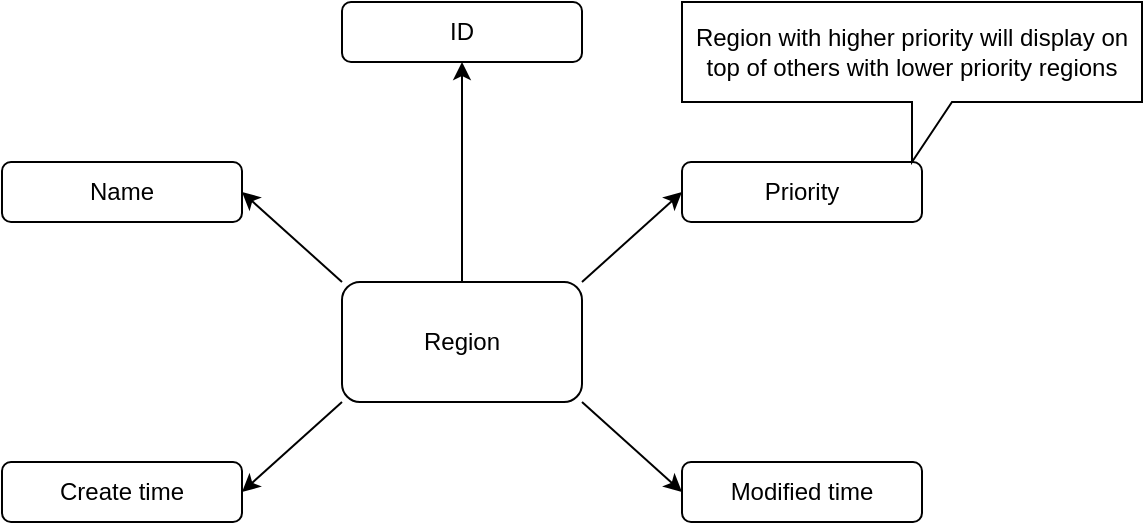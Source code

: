 <mxfile version="21.7.4" type="github" pages="2">
  <diagram name="Region" id="vNLR2h-MChZhfmQoO51h">
    <mxGraphModel dx="894" dy="646" grid="1" gridSize="10" guides="1" tooltips="1" connect="1" arrows="1" fold="1" page="1" pageScale="1" pageWidth="827" pageHeight="1169" math="0" shadow="0">
      <root>
        <mxCell id="0" />
        <mxCell id="1" parent="0" />
        <mxCell id="CDVCcEAZIPa7IayibYz9-1" value="Region" style="rounded=1;whiteSpace=wrap;html=1;" parent="1" vertex="1">
          <mxGeometry x="350" y="330" width="120" height="60" as="geometry" />
        </mxCell>
        <mxCell id="CDVCcEAZIPa7IayibYz9-2" value="ID" style="rounded=1;whiteSpace=wrap;html=1;" parent="1" vertex="1">
          <mxGeometry x="350" y="190" width="120" height="30" as="geometry" />
        </mxCell>
        <mxCell id="CDVCcEAZIPa7IayibYz9-3" value="Modified time" style="rounded=1;whiteSpace=wrap;html=1;" parent="1" vertex="1">
          <mxGeometry x="520" y="420" width="120" height="30" as="geometry" />
        </mxCell>
        <mxCell id="CDVCcEAZIPa7IayibYz9-4" value="Create time" style="rounded=1;whiteSpace=wrap;html=1;" parent="1" vertex="1">
          <mxGeometry x="180" y="420" width="120" height="30" as="geometry" />
        </mxCell>
        <mxCell id="CDVCcEAZIPa7IayibYz9-5" value="Priority" style="rounded=1;whiteSpace=wrap;html=1;" parent="1" vertex="1">
          <mxGeometry x="520" y="270" width="120" height="30" as="geometry" />
        </mxCell>
        <mxCell id="CDVCcEAZIPa7IayibYz9-6" value="Name" style="rounded=1;whiteSpace=wrap;html=1;" parent="1" vertex="1">
          <mxGeometry x="180" y="270" width="120" height="30" as="geometry" />
        </mxCell>
        <mxCell id="CDVCcEAZIPa7IayibYz9-7" value="" style="endArrow=classic;html=1;rounded=0;exitX=1;exitY=0;exitDx=0;exitDy=0;entryX=0;entryY=0.5;entryDx=0;entryDy=0;" parent="1" source="CDVCcEAZIPa7IayibYz9-1" target="CDVCcEAZIPa7IayibYz9-5" edge="1">
          <mxGeometry width="50" height="50" relative="1" as="geometry">
            <mxPoint x="390" y="360" as="sourcePoint" />
            <mxPoint x="440" y="310" as="targetPoint" />
          </mxGeometry>
        </mxCell>
        <mxCell id="CDVCcEAZIPa7IayibYz9-8" value="" style="endArrow=classic;html=1;rounded=0;exitX=1;exitY=1;exitDx=0;exitDy=0;entryX=0;entryY=0.5;entryDx=0;entryDy=0;" parent="1" source="CDVCcEAZIPa7IayibYz9-1" target="CDVCcEAZIPa7IayibYz9-3" edge="1">
          <mxGeometry width="50" height="50" relative="1" as="geometry">
            <mxPoint x="480" y="340" as="sourcePoint" />
            <mxPoint x="530" y="295" as="targetPoint" />
          </mxGeometry>
        </mxCell>
        <mxCell id="CDVCcEAZIPa7IayibYz9-9" value="" style="endArrow=classic;html=1;rounded=0;exitX=0;exitY=1;exitDx=0;exitDy=0;entryX=1;entryY=0.5;entryDx=0;entryDy=0;" parent="1" source="CDVCcEAZIPa7IayibYz9-1" target="CDVCcEAZIPa7IayibYz9-4" edge="1">
          <mxGeometry width="50" height="50" relative="1" as="geometry">
            <mxPoint x="480" y="400" as="sourcePoint" />
            <mxPoint x="530" y="445" as="targetPoint" />
          </mxGeometry>
        </mxCell>
        <mxCell id="CDVCcEAZIPa7IayibYz9-10" value="" style="endArrow=classic;html=1;rounded=0;exitX=0;exitY=0;exitDx=0;exitDy=0;entryX=1;entryY=0.5;entryDx=0;entryDy=0;" parent="1" source="CDVCcEAZIPa7IayibYz9-1" target="CDVCcEAZIPa7IayibYz9-6" edge="1">
          <mxGeometry width="50" height="50" relative="1" as="geometry">
            <mxPoint x="490" y="410" as="sourcePoint" />
            <mxPoint x="540" y="455" as="targetPoint" />
          </mxGeometry>
        </mxCell>
        <mxCell id="CDVCcEAZIPa7IayibYz9-11" value="" style="endArrow=classic;html=1;rounded=0;exitX=0.5;exitY=0;exitDx=0;exitDy=0;entryX=0.5;entryY=1;entryDx=0;entryDy=0;" parent="1" source="CDVCcEAZIPa7IayibYz9-1" target="CDVCcEAZIPa7IayibYz9-2" edge="1">
          <mxGeometry width="50" height="50" relative="1" as="geometry">
            <mxPoint x="500" y="420" as="sourcePoint" />
            <mxPoint x="550" y="465" as="targetPoint" />
          </mxGeometry>
        </mxCell>
        <mxCell id="CDVCcEAZIPa7IayibYz9-14" value="Region with higher priority will display on top of others with lower priority regions" style="shape=callout;whiteSpace=wrap;html=1;perimeter=calloutPerimeter;" parent="1" vertex="1">
          <mxGeometry x="520" y="190" width="230" height="80" as="geometry" />
        </mxCell>
      </root>
    </mxGraphModel>
  </diagram>
  <diagram id="BpjDRaMRgq7CTfK5Hs6q" name="Person Info">
    <mxGraphModel dx="894" dy="646" grid="1" gridSize="10" guides="1" tooltips="1" connect="1" arrows="1" fold="1" page="1" pageScale="1" pageWidth="827" pageHeight="1169" math="0" shadow="0">
      <root>
        <mxCell id="0" />
        <mxCell id="1" parent="0" />
        <mxCell id="FrPNQOMXo_gO14oJpB34-1" value="Person Info" style="rounded=1;whiteSpace=wrap;html=1;" vertex="1" parent="1">
          <mxGeometry x="310" y="270" width="120" height="60" as="geometry" />
        </mxCell>
        <mxCell id="FrPNQOMXo_gO14oJpB34-2" value="ID" style="rounded=1;whiteSpace=wrap;html=1;" vertex="1" parent="1">
          <mxGeometry x="310" y="130" width="120" height="30" as="geometry" />
        </mxCell>
        <mxCell id="FrPNQOMXo_gO14oJpB34-3" value="Modified time" style="rounded=1;whiteSpace=wrap;html=1;" vertex="1" parent="1">
          <mxGeometry x="460" y="370" width="120" height="30" as="geometry" />
        </mxCell>
        <mxCell id="FrPNQOMXo_gO14oJpB34-4" value="Create time" style="rounded=1;whiteSpace=wrap;html=1;" vertex="1" parent="1">
          <mxGeometry x="160" y="370" width="120" height="30" as="geometry" />
        </mxCell>
        <mxCell id="FrPNQOMXo_gO14oJpB34-5" value="Name" style="rounded=1;whiteSpace=wrap;html=1;" vertex="1" parent="1">
          <mxGeometry x="460" y="190" width="120" height="30" as="geometry" />
        </mxCell>
        <mxCell id="FrPNQOMXo_gO14oJpB34-6" value="Gender" style="rounded=1;whiteSpace=wrap;html=1;" vertex="1" parent="1">
          <mxGeometry x="190" y="250" width="90" height="30" as="geometry" />
        </mxCell>
        <mxCell id="FrPNQOMXo_gO14oJpB34-7" value="" style="endArrow=classic;html=1;rounded=0;exitX=1;exitY=0;exitDx=0;exitDy=0;entryX=0;entryY=0.5;entryDx=0;entryDy=0;" edge="1" parent="1" source="FrPNQOMXo_gO14oJpB34-1" target="FrPNQOMXo_gO14oJpB34-5">
          <mxGeometry width="50" height="50" relative="1" as="geometry">
            <mxPoint x="350" y="300" as="sourcePoint" />
            <mxPoint x="400" y="250" as="targetPoint" />
          </mxGeometry>
        </mxCell>
        <mxCell id="FrPNQOMXo_gO14oJpB34-8" value="" style="endArrow=classic;html=1;rounded=0;exitX=1;exitY=1;exitDx=0;exitDy=0;entryX=0;entryY=0.5;entryDx=0;entryDy=0;" edge="1" parent="1" source="FrPNQOMXo_gO14oJpB34-1" target="FrPNQOMXo_gO14oJpB34-3">
          <mxGeometry width="50" height="50" relative="1" as="geometry">
            <mxPoint x="440" y="280" as="sourcePoint" />
            <mxPoint x="490" y="235" as="targetPoint" />
          </mxGeometry>
        </mxCell>
        <mxCell id="FrPNQOMXo_gO14oJpB34-9" value="" style="endArrow=classic;html=1;rounded=0;exitX=0;exitY=1;exitDx=0;exitDy=0;entryX=1;entryY=0.5;entryDx=0;entryDy=0;" edge="1" parent="1" source="FrPNQOMXo_gO14oJpB34-1" target="FrPNQOMXo_gO14oJpB34-4">
          <mxGeometry width="50" height="50" relative="1" as="geometry">
            <mxPoint x="440" y="340" as="sourcePoint" />
            <mxPoint x="490" y="385" as="targetPoint" />
          </mxGeometry>
        </mxCell>
        <mxCell id="FrPNQOMXo_gO14oJpB34-10" value="" style="endArrow=classic;html=1;rounded=0;exitX=0;exitY=0.25;exitDx=0;exitDy=0;entryX=1;entryY=0.5;entryDx=0;entryDy=0;" edge="1" parent="1" source="FrPNQOMXo_gO14oJpB34-1" target="FrPNQOMXo_gO14oJpB34-6">
          <mxGeometry width="50" height="50" relative="1" as="geometry">
            <mxPoint x="450" y="350" as="sourcePoint" />
            <mxPoint x="500" y="395" as="targetPoint" />
          </mxGeometry>
        </mxCell>
        <mxCell id="FrPNQOMXo_gO14oJpB34-11" value="" style="endArrow=classic;html=1;rounded=0;exitX=0.5;exitY=0;exitDx=0;exitDy=0;entryX=0.5;entryY=1;entryDx=0;entryDy=0;" edge="1" parent="1" source="FrPNQOMXo_gO14oJpB34-1" target="FrPNQOMXo_gO14oJpB34-2">
          <mxGeometry width="50" height="50" relative="1" as="geometry">
            <mxPoint x="460" y="360" as="sourcePoint" />
            <mxPoint x="510" y="405" as="targetPoint" />
          </mxGeometry>
        </mxCell>
        <mxCell id="FrPNQOMXo_gO14oJpB34-12" value="Status show the user can login or not" style="shape=callout;whiteSpace=wrap;html=1;perimeter=calloutPerimeter;position2=0.65;" vertex="1" parent="1">
          <mxGeometry x="30" y="105" width="230" height="80" as="geometry" />
        </mxCell>
        <mxCell id="FrPNQOMXo_gO14oJpB34-13" value="Image" style="rounded=1;whiteSpace=wrap;html=1;" vertex="1" parent="1">
          <mxGeometry x="460" y="240" width="120" height="30" as="geometry" />
        </mxCell>
        <mxCell id="FrPNQOMXo_gO14oJpB34-14" value="" style="endArrow=classic;html=1;rounded=0;exitX=1;exitY=0.25;exitDx=0;exitDy=0;entryX=0;entryY=0.5;entryDx=0;entryDy=0;" edge="1" parent="1" target="FrPNQOMXo_gO14oJpB34-13" source="FrPNQOMXo_gO14oJpB34-1">
          <mxGeometry width="50" height="50" relative="1" as="geometry">
            <mxPoint x="430" y="300" as="sourcePoint" />
            <mxPoint x="400" y="280" as="targetPoint" />
          </mxGeometry>
        </mxCell>
        <mxCell id="FrPNQOMXo_gO14oJpB34-15" value="Email" style="rounded=1;whiteSpace=wrap;html=1;" vertex="1" parent="1">
          <mxGeometry x="460" y="310" width="120" height="30" as="geometry" />
        </mxCell>
        <mxCell id="FrPNQOMXo_gO14oJpB34-16" value="" style="endArrow=classic;html=1;rounded=0;exitX=1;exitY=0.75;exitDx=0;exitDy=0;entryX=0;entryY=0.5;entryDx=0;entryDy=0;" edge="1" parent="1" target="FrPNQOMXo_gO14oJpB34-15" source="FrPNQOMXo_gO14oJpB34-1">
          <mxGeometry width="50" height="50" relative="1" as="geometry">
            <mxPoint x="430" y="380" as="sourcePoint" />
            <mxPoint x="400" y="360" as="targetPoint" />
          </mxGeometry>
        </mxCell>
        <mxCell id="FrPNQOMXo_gO14oJpB34-17" value="Status" style="rounded=1;whiteSpace=wrap;html=1;" vertex="1" parent="1">
          <mxGeometry x="160" y="190" width="120" height="30" as="geometry" />
        </mxCell>
        <mxCell id="FrPNQOMXo_gO14oJpB34-18" value="" style="endArrow=classic;html=1;rounded=0;entryX=1;entryY=0.5;entryDx=0;entryDy=0;exitX=0;exitY=0;exitDx=0;exitDy=0;" edge="1" parent="1" target="FrPNQOMXo_gO14oJpB34-17" source="FrPNQOMXo_gO14oJpB34-1">
          <mxGeometry width="50" height="50" relative="1" as="geometry">
            <mxPoint x="320" y="240" as="sourcePoint" />
            <mxPoint x="500" y="445" as="targetPoint" />
          </mxGeometry>
        </mxCell>
        <mxCell id="FrPNQOMXo_gO14oJpB34-21" value="Identity mark" style="rounded=1;whiteSpace=wrap;html=1;" vertex="1" parent="1">
          <mxGeometry x="160" y="310" width="120" height="30" as="geometry" />
        </mxCell>
        <mxCell id="FrPNQOMXo_gO14oJpB34-22" value="" style="endArrow=classic;html=1;rounded=0;exitX=0;exitY=0.75;exitDx=0;exitDy=0;entryX=1;entryY=0.5;entryDx=0;entryDy=0;" edge="1" parent="1" target="FrPNQOMXo_gO14oJpB34-21" source="FrPNQOMXo_gO14oJpB34-1">
          <mxGeometry width="50" height="50" relative="1" as="geometry">
            <mxPoint x="310" y="345" as="sourcePoint" />
            <mxPoint x="500" y="455" as="targetPoint" />
          </mxGeometry>
        </mxCell>
        <mxCell id="FrPNQOMXo_gO14oJpB34-25" value="Either shop owner, customer or&amp;nbsp;administrator" style="shape=callout;whiteSpace=wrap;html=1;perimeter=calloutPerimeter;base=40;position2=0.93;size=30;position=0.5;" vertex="1" parent="1">
          <mxGeometry x="10" y="250" width="150" height="80" as="geometry" />
        </mxCell>
      </root>
    </mxGraphModel>
  </diagram>
</mxfile>
